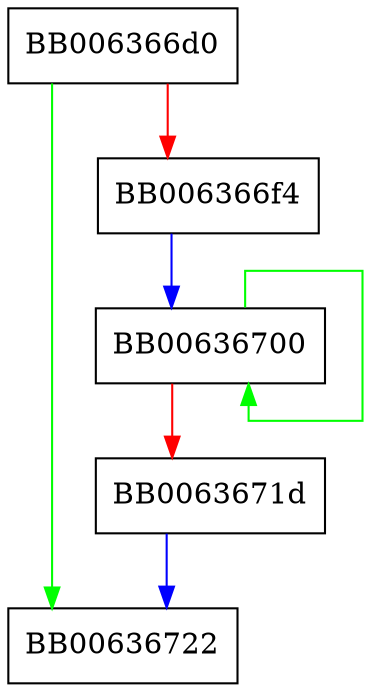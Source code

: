 digraph RSA_get0_multi_prime_factors {
  node [shape="box"];
  graph [splines=ortho];
  BB006366d0 -> BB00636722 [color="green"];
  BB006366d0 -> BB006366f4 [color="red"];
  BB006366f4 -> BB00636700 [color="blue"];
  BB00636700 -> BB00636700 [color="green"];
  BB00636700 -> BB0063671d [color="red"];
  BB0063671d -> BB00636722 [color="blue"];
}
